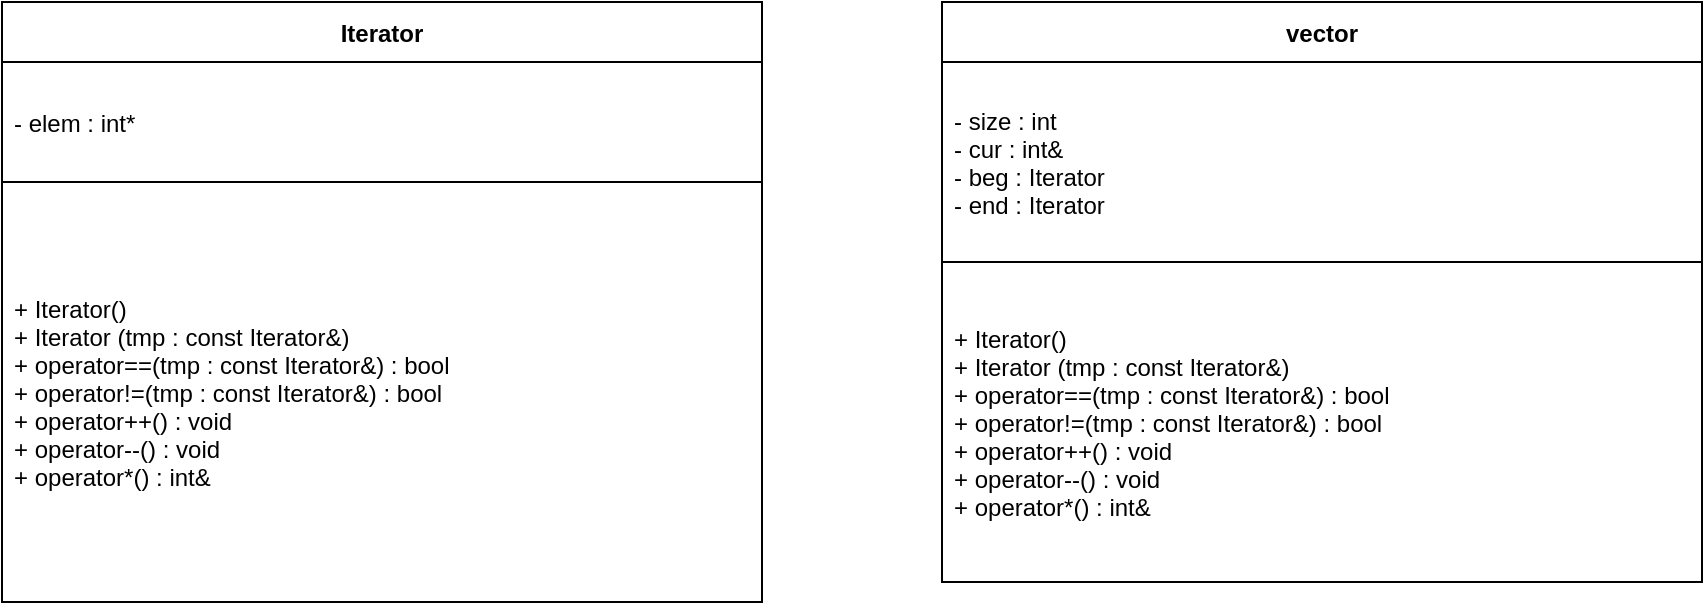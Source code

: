 <mxfile>
    <diagram id="SQz-jW7jYEupffBCN8sf" name="Страница 1">
        <mxGraphModel dx="532" dy="646" grid="1" gridSize="10" guides="1" tooltips="1" connect="1" arrows="1" fold="1" page="1" pageScale="1" pageWidth="827" pageHeight="1169" math="0" shadow="0">
            <root>
                <mxCell id="0"/>
                <mxCell id="1" parent="0"/>
                <mxCell id="4" value="Iterator" style="swimlane;fontStyle=1;childLayout=stackLayout;horizontal=1;startSize=30;horizontalStack=0;resizeParent=1;resizeParentMax=0;resizeLast=0;collapsible=1;marginBottom=0;swimlaneLine=1;" parent="1" vertex="1">
                    <mxGeometry x="210" y="250" width="380" height="300" as="geometry"/>
                </mxCell>
                <mxCell id="5" value="- elem : int*" style="text;strokeColor=none;fillColor=none;align=left;verticalAlign=middle;spacingLeft=4;spacingRight=4;overflow=hidden;points=[[0,0.5],[1,0.5]];portConstraint=eastwest;rotatable=0;" parent="4" vertex="1">
                    <mxGeometry y="30" width="380" height="60" as="geometry"/>
                </mxCell>
                <mxCell id="6" value="+ Iterator()&#10;+ Iterator (tmp : const Iterator&amp;)&#10;+ operator==(tmp : const Iterator&amp;) : bool&#10;+ operator!=(tmp : const Iterator&amp;) : bool&#10;+ operator++() : void&#10;+ operator--() : void&#10;+ operator*() : int&amp;" style="text;strokeColor=default;fillColor=none;align=left;verticalAlign=middle;spacingLeft=4;spacingRight=4;overflow=hidden;points=[[0,0.5],[1,0.5]];portConstraint=eastwest;rotatable=0;" parent="4" vertex="1">
                    <mxGeometry y="90" width="380" height="210" as="geometry"/>
                </mxCell>
                <mxCell id="26" value="vector" style="swimlane;fontStyle=1;childLayout=stackLayout;horizontal=1;startSize=30;horizontalStack=0;resizeParent=1;resizeParentMax=0;resizeLast=0;collapsible=1;marginBottom=0;swimlaneLine=1;" vertex="1" parent="1">
                    <mxGeometry x="680" y="250" width="380" height="290" as="geometry"/>
                </mxCell>
                <mxCell id="27" value="- size : int&#10;- cur : int&amp;&#10;- beg : Iterator&#10;- end : Iterator" style="text;strokeColor=none;fillColor=none;align=left;verticalAlign=middle;spacingLeft=4;spacingRight=4;overflow=hidden;points=[[0,0.5],[1,0.5]];portConstraint=eastwest;rotatable=0;" vertex="1" parent="26">
                    <mxGeometry y="30" width="380" height="100" as="geometry"/>
                </mxCell>
                <mxCell id="28" value="+ Iterator()&#10;+ Iterator (tmp : const Iterator&amp;)&#10;+ operator==(tmp : const Iterator&amp;) : bool&#10;+ operator!=(tmp : const Iterator&amp;) : bool&#10;+ operator++() : void&#10;+ operator--() : void&#10;+ operator*() : int&amp;" style="text;strokeColor=default;fillColor=none;align=left;verticalAlign=middle;spacingLeft=4;spacingRight=4;overflow=hidden;points=[[0,0.5],[1,0.5]];portConstraint=eastwest;rotatable=0;" vertex="1" parent="26">
                    <mxGeometry y="130" width="380" height="160" as="geometry"/>
                </mxCell>
            </root>
        </mxGraphModel>
    </diagram>
</mxfile>